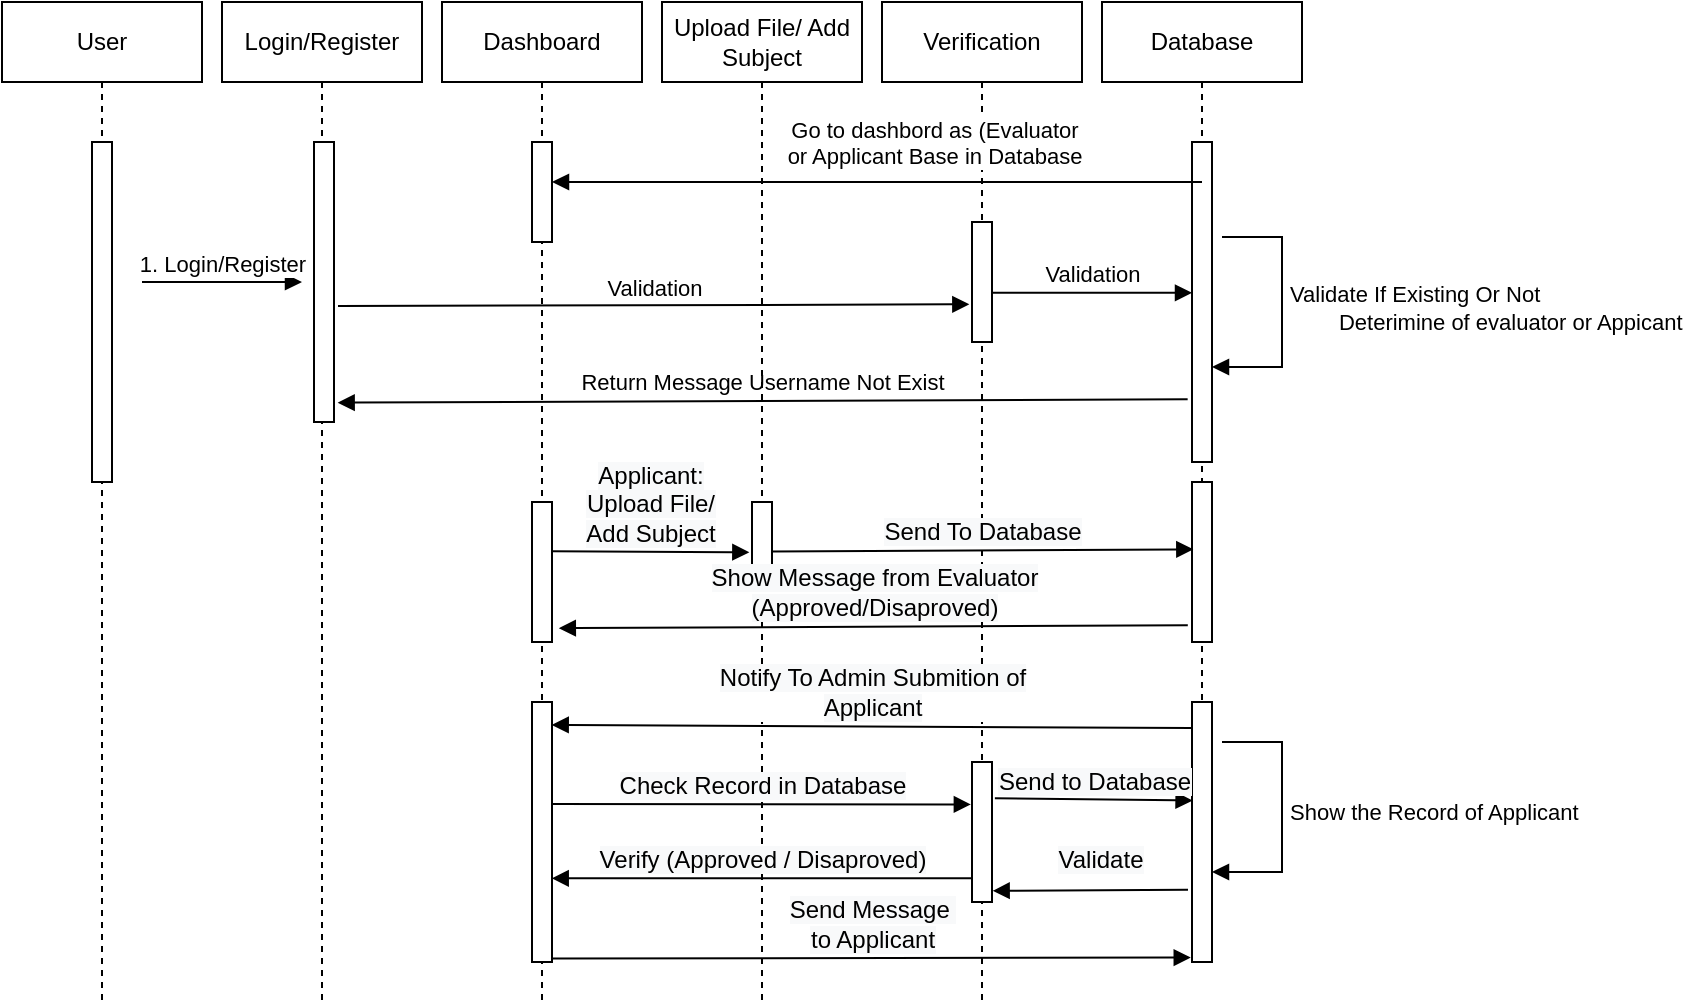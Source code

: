 <mxfile version="20.3.0" type="device"><diagram id="_zVeMXf7vHL7frBVPoxH" name="Page-1"><mxGraphModel dx="1583" dy="779" grid="1" gridSize="10" guides="1" tooltips="1" connect="1" arrows="1" fold="1" page="1" pageScale="1" pageWidth="850" pageHeight="1100" math="0" shadow="0"><root><mxCell id="0"/><mxCell id="1" parent="0"/><mxCell id="-zBH10gd9ifSLMW2OZBm-1" value="User" style="shape=umlLifeline;perimeter=lifelinePerimeter;whiteSpace=wrap;html=1;container=1;collapsible=0;recursiveResize=0;outlineConnect=0;" vertex="1" parent="1"><mxGeometry x="30" y="60" width="100" height="500" as="geometry"/></mxCell><mxCell id="-zBH10gd9ifSLMW2OZBm-5" value="" style="html=1;points=[];perimeter=orthogonalPerimeter;" vertex="1" parent="-zBH10gd9ifSLMW2OZBm-1"><mxGeometry x="45" y="70" width="10" height="170" as="geometry"/></mxCell><mxCell id="-zBH10gd9ifSLMW2OZBm-12" value="1. Login/Register" style="html=1;verticalAlign=bottom;endArrow=block;rounded=0;" edge="1" parent="-zBH10gd9ifSLMW2OZBm-1"><mxGeometry width="80" relative="1" as="geometry"><mxPoint x="70" y="140" as="sourcePoint"/><mxPoint x="150" y="140" as="targetPoint"/></mxGeometry></mxCell><mxCell id="-zBH10gd9ifSLMW2OZBm-2" value="Dashboard" style="shape=umlLifeline;perimeter=lifelinePerimeter;whiteSpace=wrap;html=1;container=1;collapsible=0;recursiveResize=0;outlineConnect=0;" vertex="1" parent="1"><mxGeometry x="250" y="60" width="100" height="500" as="geometry"/></mxCell><mxCell id="-zBH10gd9ifSLMW2OZBm-6" value="" style="html=1;points=[];perimeter=orthogonalPerimeter;" vertex="1" parent="-zBH10gd9ifSLMW2OZBm-2"><mxGeometry x="45" y="70" width="10" height="50" as="geometry"/></mxCell><mxCell id="-zBH10gd9ifSLMW2OZBm-20" value="" style="html=1;points=[];perimeter=orthogonalPerimeter;" vertex="1" parent="-zBH10gd9ifSLMW2OZBm-2"><mxGeometry x="45" y="250" width="10" height="70" as="geometry"/></mxCell><mxCell id="-zBH10gd9ifSLMW2OZBm-30" value="" style="html=1;points=[];perimeter=orthogonalPerimeter;" vertex="1" parent="-zBH10gd9ifSLMW2OZBm-2"><mxGeometry x="45" y="350" width="10" height="130" as="geometry"/></mxCell><mxCell id="-zBH10gd9ifSLMW2OZBm-3" value="Database" style="shape=umlLifeline;perimeter=lifelinePerimeter;whiteSpace=wrap;html=1;container=1;collapsible=0;recursiveResize=0;outlineConnect=0;" vertex="1" parent="1"><mxGeometry x="580" y="60" width="100" height="480" as="geometry"/></mxCell><mxCell id="-zBH10gd9ifSLMW2OZBm-10" value="" style="html=1;points=[];perimeter=orthogonalPerimeter;" vertex="1" parent="-zBH10gd9ifSLMW2OZBm-3"><mxGeometry x="45" y="70" width="10" height="160" as="geometry"/></mxCell><mxCell id="-zBH10gd9ifSLMW2OZBm-16" value="Validate If Existing Or Not&lt;br&gt;&lt;span style=&quot;white-space: pre;&quot;&gt;&#9;&lt;/span&gt;Deterimine of evaluator or Appicant" style="edgeStyle=orthogonalEdgeStyle;html=1;align=left;spacingLeft=2;endArrow=block;rounded=0;entryX=1;entryY=0;" edge="1" parent="-zBH10gd9ifSLMW2OZBm-3"><mxGeometry relative="1" as="geometry"><mxPoint x="60" y="117.5" as="sourcePoint"/><Array as="points"><mxPoint x="90" y="117.5"/></Array><mxPoint x="55" y="182.5" as="targetPoint"/></mxGeometry></mxCell><mxCell id="-zBH10gd9ifSLMW2OZBm-23" value="" style="html=1;points=[];perimeter=orthogonalPerimeter;" vertex="1" parent="-zBH10gd9ifSLMW2OZBm-3"><mxGeometry x="45" y="240" width="10" height="80" as="geometry"/></mxCell><mxCell id="-zBH10gd9ifSLMW2OZBm-34" value="" style="html=1;points=[];perimeter=orthogonalPerimeter;" vertex="1" parent="-zBH10gd9ifSLMW2OZBm-3"><mxGeometry x="45" y="350" width="10" height="130" as="geometry"/></mxCell><mxCell id="-zBH10gd9ifSLMW2OZBm-39" value="Show the Record of Applicant" style="edgeStyle=orthogonalEdgeStyle;html=1;align=left;spacingLeft=2;endArrow=block;rounded=0;entryX=1;entryY=0;" edge="1" parent="-zBH10gd9ifSLMW2OZBm-3"><mxGeometry relative="1" as="geometry"><mxPoint x="60" y="370" as="sourcePoint"/><Array as="points"><mxPoint x="90" y="370"/></Array><mxPoint x="55" y="435" as="targetPoint"/></mxGeometry></mxCell><mxCell id="-zBH10gd9ifSLMW2OZBm-4" value="Verification" style="shape=umlLifeline;perimeter=lifelinePerimeter;whiteSpace=wrap;html=1;container=1;collapsible=0;recursiveResize=0;outlineConnect=0;" vertex="1" parent="1"><mxGeometry x="470" y="60" width="100" height="500" as="geometry"/></mxCell><mxCell id="-zBH10gd9ifSLMW2OZBm-9" value="" style="html=1;points=[];perimeter=orthogonalPerimeter;" vertex="1" parent="-zBH10gd9ifSLMW2OZBm-4"><mxGeometry x="45" y="110" width="10" height="60" as="geometry"/></mxCell><mxCell id="-zBH10gd9ifSLMW2OZBm-37" value="" style="html=1;points=[];perimeter=orthogonalPerimeter;" vertex="1" parent="-zBH10gd9ifSLMW2OZBm-4"><mxGeometry x="45" y="380" width="10" height="70" as="geometry"/></mxCell><mxCell id="-zBH10gd9ifSLMW2OZBm-7" value="Login/Register" style="shape=umlLifeline;perimeter=lifelinePerimeter;whiteSpace=wrap;html=1;container=1;collapsible=0;recursiveResize=0;outlineConnect=0;" vertex="1" parent="1"><mxGeometry x="140" y="60" width="100" height="500" as="geometry"/></mxCell><mxCell id="-zBH10gd9ifSLMW2OZBm-8" value="" style="html=1;points=[];perimeter=orthogonalPerimeter;" vertex="1" parent="-zBH10gd9ifSLMW2OZBm-7"><mxGeometry x="46" y="70" width="10" height="140" as="geometry"/></mxCell><mxCell id="-zBH10gd9ifSLMW2OZBm-13" value="Validation" style="html=1;verticalAlign=bottom;endArrow=block;rounded=0;exitX=1.2;exitY=0.586;exitDx=0;exitDy=0;exitPerimeter=0;entryX=-0.133;entryY=0.686;entryDx=0;entryDy=0;entryPerimeter=0;" edge="1" parent="1" source="-zBH10gd9ifSLMW2OZBm-8" target="-zBH10gd9ifSLMW2OZBm-9"><mxGeometry width="80" relative="1" as="geometry"><mxPoint x="310" y="209.5" as="sourcePoint"/><mxPoint x="480" y="212" as="targetPoint"/></mxGeometry></mxCell><mxCell id="-zBH10gd9ifSLMW2OZBm-14" value="Validation" style="html=1;verticalAlign=bottom;endArrow=block;rounded=0;exitX=1.031;exitY=0.59;exitDx=0;exitDy=0;exitPerimeter=0;" edge="1" parent="1" source="-zBH10gd9ifSLMW2OZBm-9" target="-zBH10gd9ifSLMW2OZBm-10"><mxGeometry width="80" relative="1" as="geometry"><mxPoint x="379.0" y="209.53" as="sourcePoint"/><mxPoint x="615" y="210.47" as="targetPoint"/></mxGeometry></mxCell><mxCell id="-zBH10gd9ifSLMW2OZBm-17" value="Return Message Username Not Exist" style="html=1;verticalAlign=bottom;endArrow=block;rounded=0;exitX=-0.217;exitY=0.804;exitDx=0;exitDy=0;exitPerimeter=0;entryX=1.183;entryY=0.931;entryDx=0;entryDy=0;entryPerimeter=0;" edge="1" parent="1" source="-zBH10gd9ifSLMW2OZBm-10" target="-zBH10gd9ifSLMW2OZBm-8"><mxGeometry width="80" relative="1" as="geometry"><mxPoint x="505.31" y="199" as="sourcePoint"/><mxPoint x="625" y="199" as="targetPoint"/></mxGeometry></mxCell><mxCell id="-zBH10gd9ifSLMW2OZBm-24" value="Upload File/ Add Subject" style="shape=umlLifeline;perimeter=lifelinePerimeter;whiteSpace=wrap;html=1;container=1;collapsible=0;recursiveResize=0;outlineConnect=0;" vertex="1" parent="1"><mxGeometry x="360" y="60" width="100" height="500" as="geometry"/></mxCell><mxCell id="-zBH10gd9ifSLMW2OZBm-26" value="" style="html=1;points=[];perimeter=orthogonalPerimeter;" vertex="1" parent="-zBH10gd9ifSLMW2OZBm-24"><mxGeometry x="45" y="250" width="10" height="50" as="geometry"/></mxCell><mxCell id="-zBH10gd9ifSLMW2OZBm-28" value="&lt;span style=&quot;font-size: 12px; background-color: rgb(248, 249, 250);&quot;&gt;Applicant:&lt;br&gt;Upload File/ &lt;br&gt;Add Subject&lt;/span&gt;" style="html=1;verticalAlign=bottom;endArrow=block;rounded=0;entryX=-0.133;entryY=0.503;entryDx=0;entryDy=0;entryPerimeter=0;" edge="1" parent="-zBH10gd9ifSLMW2OZBm-24" target="-zBH10gd9ifSLMW2OZBm-26"><mxGeometry width="80" relative="1" as="geometry"><mxPoint x="-55" y="274.58" as="sourcePoint"/><mxPoint x="25" y="274.58" as="targetPoint"/></mxGeometry></mxCell><mxCell id="-zBH10gd9ifSLMW2OZBm-29" value="&lt;span style=&quot;font-size: 12px; background-color: rgb(248, 249, 250);&quot;&gt;Send To Database&lt;/span&gt;" style="html=1;verticalAlign=bottom;endArrow=block;rounded=0;entryX=0.066;entryY=0.421;entryDx=0;entryDy=0;entryPerimeter=0;" edge="1" parent="-zBH10gd9ifSLMW2OZBm-24" target="-zBH10gd9ifSLMW2OZBm-23"><mxGeometry width="80" relative="1" as="geometry"><mxPoint x="55.0" y="274.72" as="sourcePoint"/><mxPoint x="260" y="275" as="targetPoint"/></mxGeometry></mxCell><mxCell id="-zBH10gd9ifSLMW2OZBm-18" value="Go to dashbord as (Evaluator &lt;br&gt;or Applicant Base in Database" style="html=1;verticalAlign=bottom;endArrow=block;rounded=0;exitX=0.5;exitY=0.125;exitDx=0;exitDy=0;exitPerimeter=0;" edge="1" parent="1" source="-zBH10gd9ifSLMW2OZBm-10" target="-zBH10gd9ifSLMW2OZBm-6"><mxGeometry x="-0.176" y="-4" width="80" relative="1" as="geometry"><mxPoint x="645.0" y="154.15" as="sourcePoint"/><mxPoint x="390" y="154" as="targetPoint"/><mxPoint as="offset"/></mxGeometry></mxCell><mxCell id="-zBH10gd9ifSLMW2OZBm-35" value="&lt;span style=&quot;font-size: 12px; background-color: rgb(248, 249, 250);&quot;&gt;Notify To Admin Submition of&lt;br&gt;Applicant&lt;br&gt;&lt;/span&gt;" style="html=1;verticalAlign=bottom;endArrow=block;rounded=0;entryX=0.986;entryY=0.088;entryDx=0;entryDy=0;entryPerimeter=0;exitX=-0.05;exitY=0.1;exitDx=0;exitDy=0;exitPerimeter=0;" edge="1" parent="1" source="-zBH10gd9ifSLMW2OZBm-34" target="-zBH10gd9ifSLMW2OZBm-30"><mxGeometry width="80" relative="1" as="geometry"><mxPoint x="620" y="422" as="sourcePoint"/><mxPoint x="631.17" y="342.64" as="targetPoint"/></mxGeometry></mxCell><mxCell id="-zBH10gd9ifSLMW2OZBm-36" value="&lt;span style=&quot;font-size: 12px; background-color: rgb(248, 249, 250);&quot;&gt;Check Record in Database&lt;br&gt;&lt;/span&gt;" style="html=1;verticalAlign=bottom;endArrow=block;rounded=0;exitX=1.033;exitY=0.392;exitDx=0;exitDy=0;exitPerimeter=0;entryX=-0.057;entryY=0.303;entryDx=0;entryDy=0;entryPerimeter=0;" edge="1" parent="1" source="-zBH10gd9ifSLMW2OZBm-30" target="-zBH10gd9ifSLMW2OZBm-37"><mxGeometry width="80" relative="1" as="geometry"><mxPoint x="634.5" y="428.52" as="sourcePoint"/><mxPoint x="510" y="461" as="targetPoint"/></mxGeometry></mxCell><mxCell id="-zBH10gd9ifSLMW2OZBm-40" value="&lt;span style=&quot;font-size: 12px; background-color: rgb(248, 249, 250);&quot;&gt;Validate&lt;br&gt;&lt;/span&gt;" style="html=1;verticalAlign=bottom;endArrow=block;rounded=0;entryX=1.033;entryY=0.92;entryDx=0;entryDy=0;entryPerimeter=0;exitX=-0.2;exitY=0.722;exitDx=0;exitDy=0;exitPerimeter=0;" edge="1" parent="1" source="-zBH10gd9ifSLMW2OZBm-34" target="-zBH10gd9ifSLMW2OZBm-37"><mxGeometry x="-0.094" y="-6" width="80" relative="1" as="geometry"><mxPoint x="536.17" y="471.85" as="sourcePoint"/><mxPoint x="635" y="470.83" as="targetPoint"/><mxPoint as="offset"/></mxGeometry></mxCell><mxCell id="-zBH10gd9ifSLMW2OZBm-38" value="&lt;span style=&quot;font-size: 12px; background-color: rgb(248, 249, 250);&quot;&gt;Send to Database&lt;br&gt;&lt;/span&gt;" style="html=1;verticalAlign=bottom;endArrow=block;rounded=0;exitX=1.143;exitY=0.259;exitDx=0;exitDy=0;exitPerimeter=0;entryX=0.029;entryY=0.379;entryDx=0;entryDy=0;entryPerimeter=0;" edge="1" parent="1" source="-zBH10gd9ifSLMW2OZBm-37" target="-zBH10gd9ifSLMW2OZBm-34"><mxGeometry width="80" relative="1" as="geometry"><mxPoint x="530" y="461" as="sourcePoint"/><mxPoint x="620" y="460" as="targetPoint"/></mxGeometry></mxCell><mxCell id="-zBH10gd9ifSLMW2OZBm-41" value="&lt;span style=&quot;font-size: 12px; background-color: rgb(248, 249, 250);&quot;&gt;Verify (Approved / Disaproved)&lt;br&gt;&lt;/span&gt;" style="html=1;verticalAlign=bottom;endArrow=block;rounded=0;entryX=0.986;entryY=0.678;entryDx=0;entryDy=0;entryPerimeter=0;exitX=-0.022;exitY=0.83;exitDx=0;exitDy=0;exitPerimeter=0;" edge="1" parent="1" source="-zBH10gd9ifSLMW2OZBm-37" target="-zBH10gd9ifSLMW2OZBm-30"><mxGeometry width="80" relative="1" as="geometry"><mxPoint x="510" y="500" as="sourcePoint"/><mxPoint x="523.67" y="474.64" as="targetPoint"/></mxGeometry></mxCell><mxCell id="-zBH10gd9ifSLMW2OZBm-42" value="&lt;span style=&quot;font-size: 12px; background-color: rgb(248, 249, 250);&quot;&gt;Send Message&amp;nbsp;&lt;br&gt;to Applicant&lt;br&gt;&lt;/span&gt;" style="html=1;verticalAlign=bottom;endArrow=block;rounded=0;exitX=0.986;exitY=0.987;exitDx=0;exitDy=0;exitPerimeter=0;entryX=-0.062;entryY=0.983;entryDx=0;entryDy=0;entryPerimeter=0;" edge="1" parent="1" source="-zBH10gd9ifSLMW2OZBm-30" target="-zBH10gd9ifSLMW2OZBm-34"><mxGeometry width="80" relative="1" as="geometry"><mxPoint x="305" y="511.02" as="sourcePoint"/><mxPoint x="620" y="519" as="targetPoint"/></mxGeometry></mxCell><mxCell id="-zBH10gd9ifSLMW2OZBm-43" value="&lt;span style=&quot;font-size: 12px; background-color: rgb(248, 249, 250);&quot;&gt;Show Message from Evaluator&lt;br&gt;(Approved/Disaproved)&lt;br&gt;&lt;/span&gt;" style="html=1;verticalAlign=bottom;endArrow=block;rounded=0;entryX=1.341;entryY=0.901;entryDx=0;entryDy=0;entryPerimeter=0;exitX=-0.21;exitY=0.895;exitDx=0;exitDy=0;exitPerimeter=0;" edge="1" parent="1" source="-zBH10gd9ifSLMW2OZBm-23" target="-zBH10gd9ifSLMW2OZBm-20"><mxGeometry width="80" relative="1" as="geometry"><mxPoint x="610" y="373" as="sourcePoint"/><mxPoint x="631.17" y="342.64" as="targetPoint"/></mxGeometry></mxCell></root></mxGraphModel></diagram></mxfile>